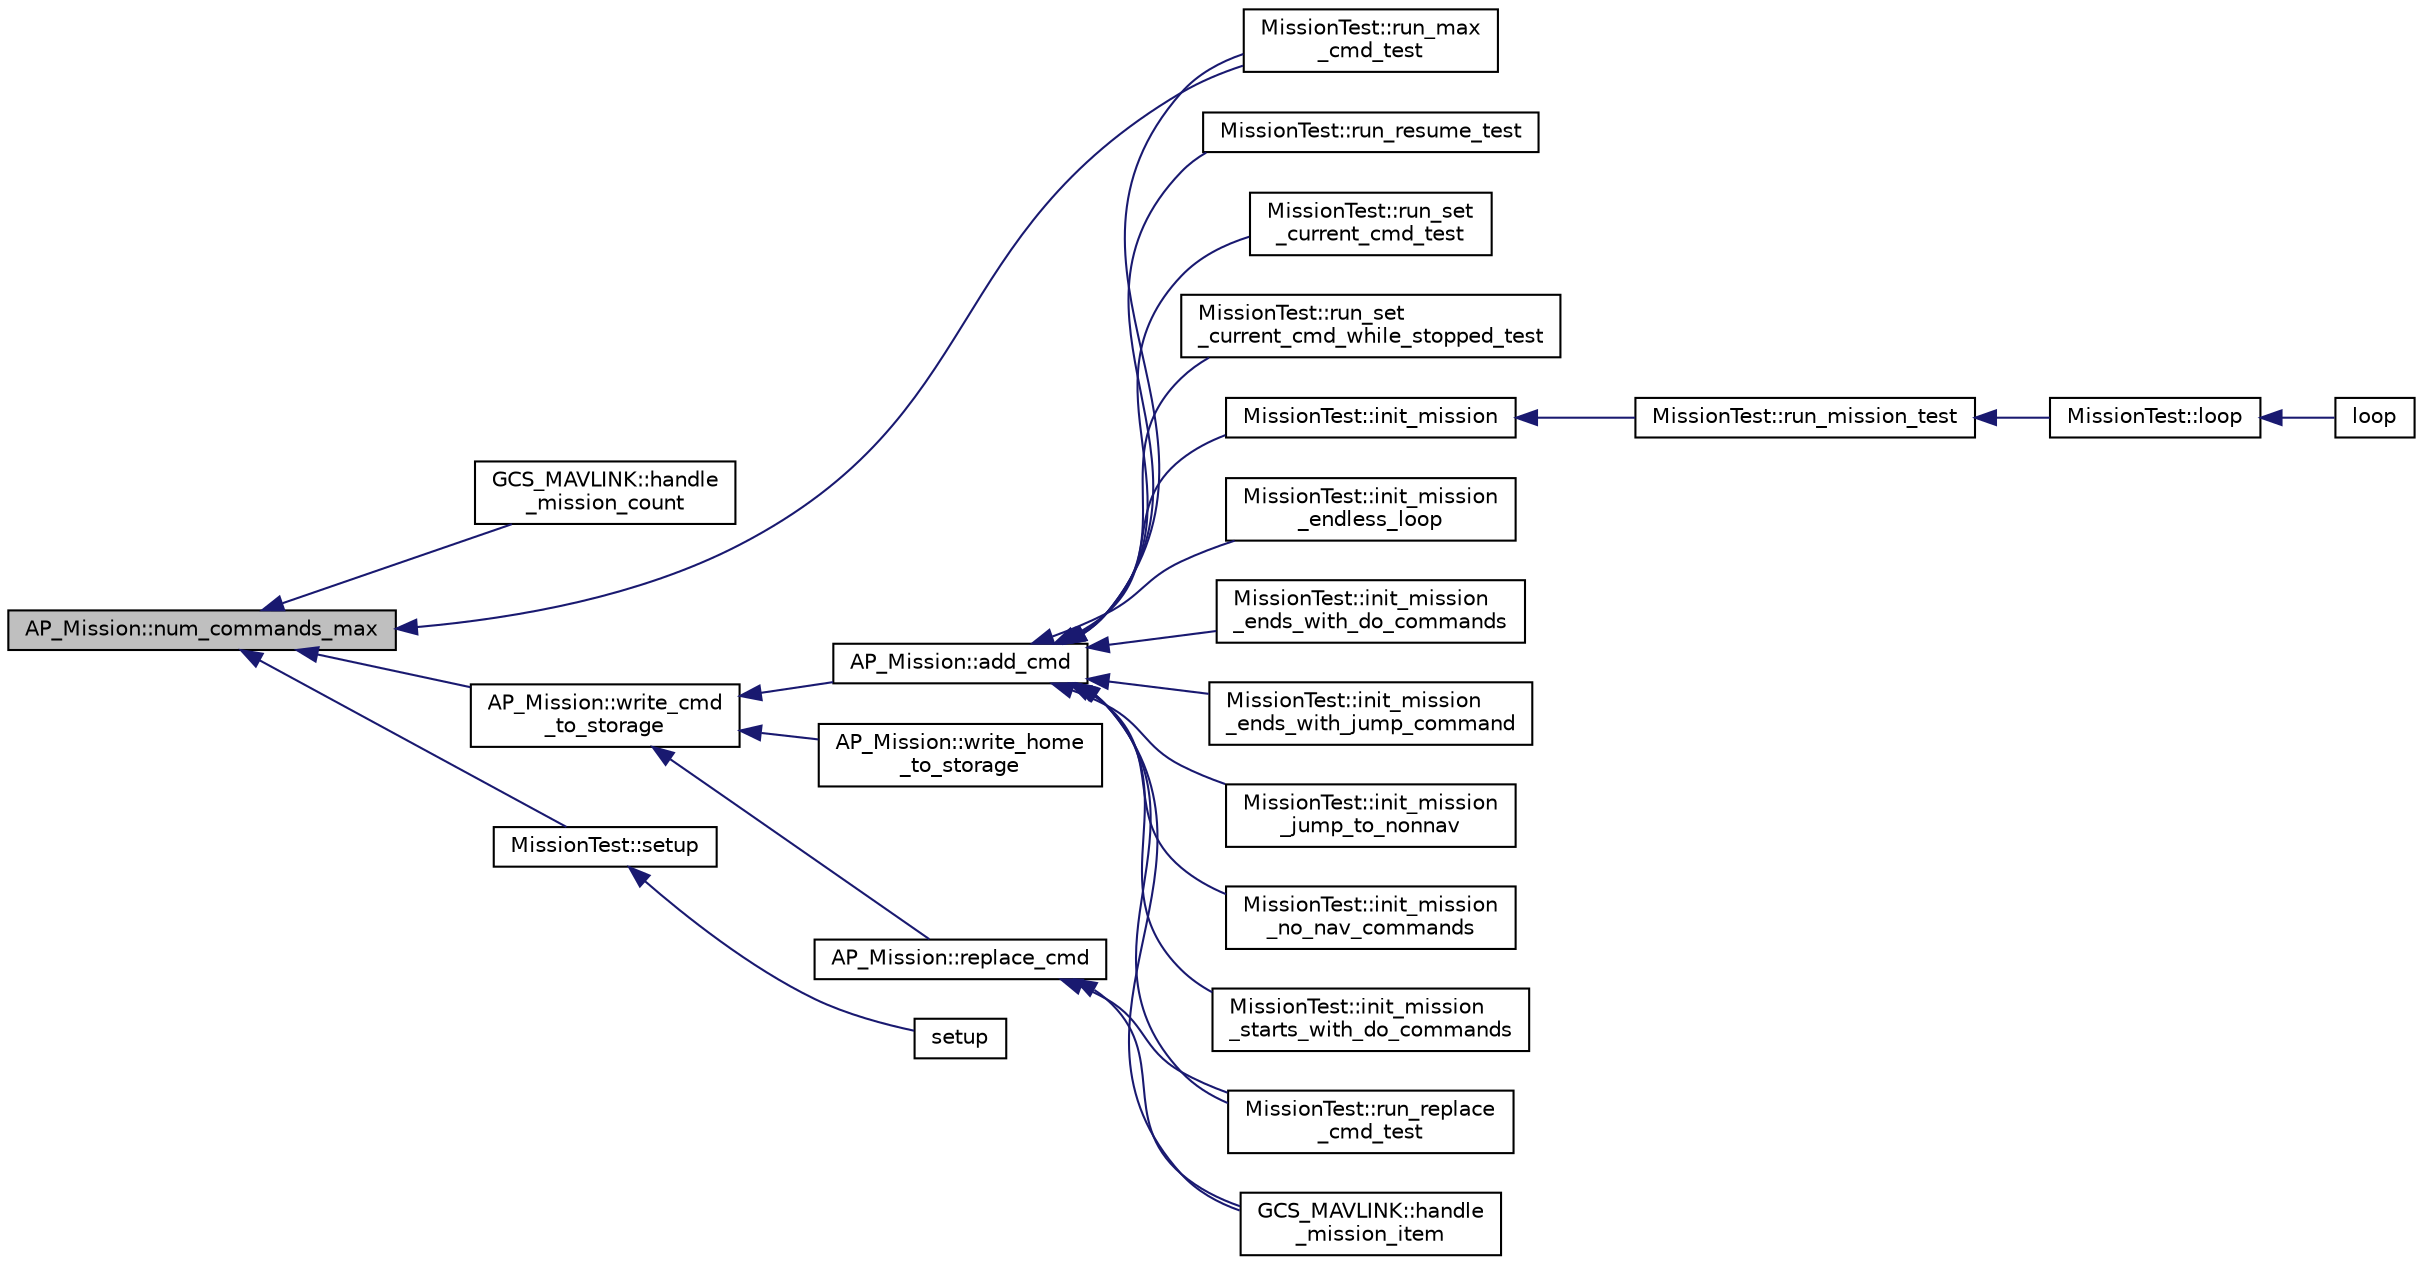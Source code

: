 digraph "AP_Mission::num_commands_max"
{
 // INTERACTIVE_SVG=YES
  edge [fontname="Helvetica",fontsize="10",labelfontname="Helvetica",labelfontsize="10"];
  node [fontname="Helvetica",fontsize="10",shape=record];
  rankdir="LR";
  Node1 [label="AP_Mission::num_commands_max",height=0.2,width=0.4,color="black", fillcolor="grey75", style="filled", fontcolor="black"];
  Node1 -> Node2 [dir="back",color="midnightblue",fontsize="10",style="solid",fontname="Helvetica"];
  Node2 [label="GCS_MAVLINK::handle\l_mission_count",height=0.2,width=0.4,color="black", fillcolor="white", style="filled",URL="$classGCS__MAVLINK.html#ac7ef3fc15b352cb905b202906367e466"];
  Node1 -> Node3 [dir="back",color="midnightblue",fontsize="10",style="solid",fontname="Helvetica"];
  Node3 [label="MissionTest::run_max\l_cmd_test",height=0.2,width=0.4,color="black", fillcolor="white", style="filled",URL="$classMissionTest.html#a5dcc045a9ce939fcc7b0735550f92482"];
  Node1 -> Node4 [dir="back",color="midnightblue",fontsize="10",style="solid",fontname="Helvetica"];
  Node4 [label="MissionTest::setup",height=0.2,width=0.4,color="black", fillcolor="white", style="filled",URL="$classMissionTest.html#a5229b5d999643df58d42b65efdc8296f"];
  Node4 -> Node5 [dir="back",color="midnightblue",fontsize="10",style="solid",fontname="Helvetica"];
  Node5 [label="setup",height=0.2,width=0.4,color="black", fillcolor="white", style="filled",URL="$AP__Mission__test_8cpp.html#a7dfd9b79bc5a37d7df40207afbc5431f"];
  Node1 -> Node6 [dir="back",color="midnightblue",fontsize="10",style="solid",fontname="Helvetica"];
  Node6 [label="AP_Mission::write_cmd\l_to_storage",height=0.2,width=0.4,color="black", fillcolor="white", style="filled",URL="$classAP__Mission.html#ac4932881a8fd593be65dffd1811cb0dc"];
  Node6 -> Node7 [dir="back",color="midnightblue",fontsize="10",style="solid",fontname="Helvetica"];
  Node7 [label="AP_Mission::add_cmd",height=0.2,width=0.4,color="black", fillcolor="white", style="filled",URL="$classAP__Mission.html#ac4c73bdc284bb26ca56cd8253d6c3cdd"];
  Node7 -> Node8 [dir="back",color="midnightblue",fontsize="10",style="solid",fontname="Helvetica"];
  Node8 [label="GCS_MAVLINK::handle\l_mission_item",height=0.2,width=0.4,color="black", fillcolor="white", style="filled",URL="$classGCS__MAVLINK.html#a143a91427102a9aea995d10bad67f435"];
  Node7 -> Node9 [dir="back",color="midnightblue",fontsize="10",style="solid",fontname="Helvetica"];
  Node9 [label="MissionTest::init_mission",height=0.2,width=0.4,color="black", fillcolor="white", style="filled",URL="$classMissionTest.html#a7ca0e5d432a02e97dbcef60c633a5e4d"];
  Node9 -> Node10 [dir="back",color="midnightblue",fontsize="10",style="solid",fontname="Helvetica"];
  Node10 [label="MissionTest::run_mission_test",height=0.2,width=0.4,color="black", fillcolor="white", style="filled",URL="$classMissionTest.html#a2161685b1b75329ff76bc4243518212d"];
  Node10 -> Node11 [dir="back",color="midnightblue",fontsize="10",style="solid",fontname="Helvetica"];
  Node11 [label="MissionTest::loop",height=0.2,width=0.4,color="black", fillcolor="white", style="filled",URL="$classMissionTest.html#ab2537e6e678a9468a69cd09f0296aeca"];
  Node11 -> Node12 [dir="back",color="midnightblue",fontsize="10",style="solid",fontname="Helvetica"];
  Node12 [label="loop",height=0.2,width=0.4,color="black", fillcolor="white", style="filled",URL="$AP__Mission__test_8cpp.html#a0b33edabd7f1c4e4a0bf32c67269be2f"];
  Node7 -> Node13 [dir="back",color="midnightblue",fontsize="10",style="solid",fontname="Helvetica"];
  Node13 [label="MissionTest::init_mission\l_endless_loop",height=0.2,width=0.4,color="black", fillcolor="white", style="filled",URL="$classMissionTest.html#a6b146fdb2cae5e245fe3808dc105dc29"];
  Node7 -> Node14 [dir="back",color="midnightblue",fontsize="10",style="solid",fontname="Helvetica"];
  Node14 [label="MissionTest::init_mission\l_ends_with_do_commands",height=0.2,width=0.4,color="black", fillcolor="white", style="filled",URL="$classMissionTest.html#a7e2eedf038693bf48fdf89a95cc6ea79"];
  Node7 -> Node15 [dir="back",color="midnightblue",fontsize="10",style="solid",fontname="Helvetica"];
  Node15 [label="MissionTest::init_mission\l_ends_with_jump_command",height=0.2,width=0.4,color="black", fillcolor="white", style="filled",URL="$classMissionTest.html#afed49d80b7fadb3302603502bbc4c37c"];
  Node7 -> Node16 [dir="back",color="midnightblue",fontsize="10",style="solid",fontname="Helvetica"];
  Node16 [label="MissionTest::init_mission\l_jump_to_nonnav",height=0.2,width=0.4,color="black", fillcolor="white", style="filled",URL="$classMissionTest.html#a672f7a7656e9f3bb6c0de5515a06ca42"];
  Node7 -> Node17 [dir="back",color="midnightblue",fontsize="10",style="solid",fontname="Helvetica"];
  Node17 [label="MissionTest::init_mission\l_no_nav_commands",height=0.2,width=0.4,color="black", fillcolor="white", style="filled",URL="$classMissionTest.html#acbcce9d917e5f61b8a6c60a4ba798a12"];
  Node7 -> Node18 [dir="back",color="midnightblue",fontsize="10",style="solid",fontname="Helvetica"];
  Node18 [label="MissionTest::init_mission\l_starts_with_do_commands",height=0.2,width=0.4,color="black", fillcolor="white", style="filled",URL="$classMissionTest.html#a0c632081f8a501a55701c67391ae0e98"];
  Node7 -> Node3 [dir="back",color="midnightblue",fontsize="10",style="solid",fontname="Helvetica"];
  Node7 -> Node19 [dir="back",color="midnightblue",fontsize="10",style="solid",fontname="Helvetica"];
  Node19 [label="MissionTest::run_replace\l_cmd_test",height=0.2,width=0.4,color="black", fillcolor="white", style="filled",URL="$classMissionTest.html#a4b79b27fab75a4a63dc41e09a16a5442"];
  Node7 -> Node20 [dir="back",color="midnightblue",fontsize="10",style="solid",fontname="Helvetica"];
  Node20 [label="MissionTest::run_resume_test",height=0.2,width=0.4,color="black", fillcolor="white", style="filled",URL="$classMissionTest.html#af8b75f25f2b1c7fdd51ab19c4ee42ec8"];
  Node7 -> Node21 [dir="back",color="midnightblue",fontsize="10",style="solid",fontname="Helvetica"];
  Node21 [label="MissionTest::run_set\l_current_cmd_test",height=0.2,width=0.4,color="black", fillcolor="white", style="filled",URL="$classMissionTest.html#a16309b0065fe78128c95f5f8cc5f210e"];
  Node7 -> Node22 [dir="back",color="midnightblue",fontsize="10",style="solid",fontname="Helvetica"];
  Node22 [label="MissionTest::run_set\l_current_cmd_while_stopped_test",height=0.2,width=0.4,color="black", fillcolor="white", style="filled",URL="$classMissionTest.html#aa5175c099befd271fcc279deb7e28b06"];
  Node6 -> Node23 [dir="back",color="midnightblue",fontsize="10",style="solid",fontname="Helvetica"];
  Node23 [label="AP_Mission::replace_cmd",height=0.2,width=0.4,color="black", fillcolor="white", style="filled",URL="$classAP__Mission.html#ab3d1b5b313866063e8318ed4f6fc81ff"];
  Node23 -> Node19 [dir="back",color="midnightblue",fontsize="10",style="solid",fontname="Helvetica"];
  Node23 -> Node8 [dir="back",color="midnightblue",fontsize="10",style="solid",fontname="Helvetica"];
  Node6 -> Node24 [dir="back",color="midnightblue",fontsize="10",style="solid",fontname="Helvetica"];
  Node24 [label="AP_Mission::write_home\l_to_storage",height=0.2,width=0.4,color="black", fillcolor="white", style="filled",URL="$classAP__Mission.html#a61244abc77366c7d3bff1cf4e23c7e77"];
}
